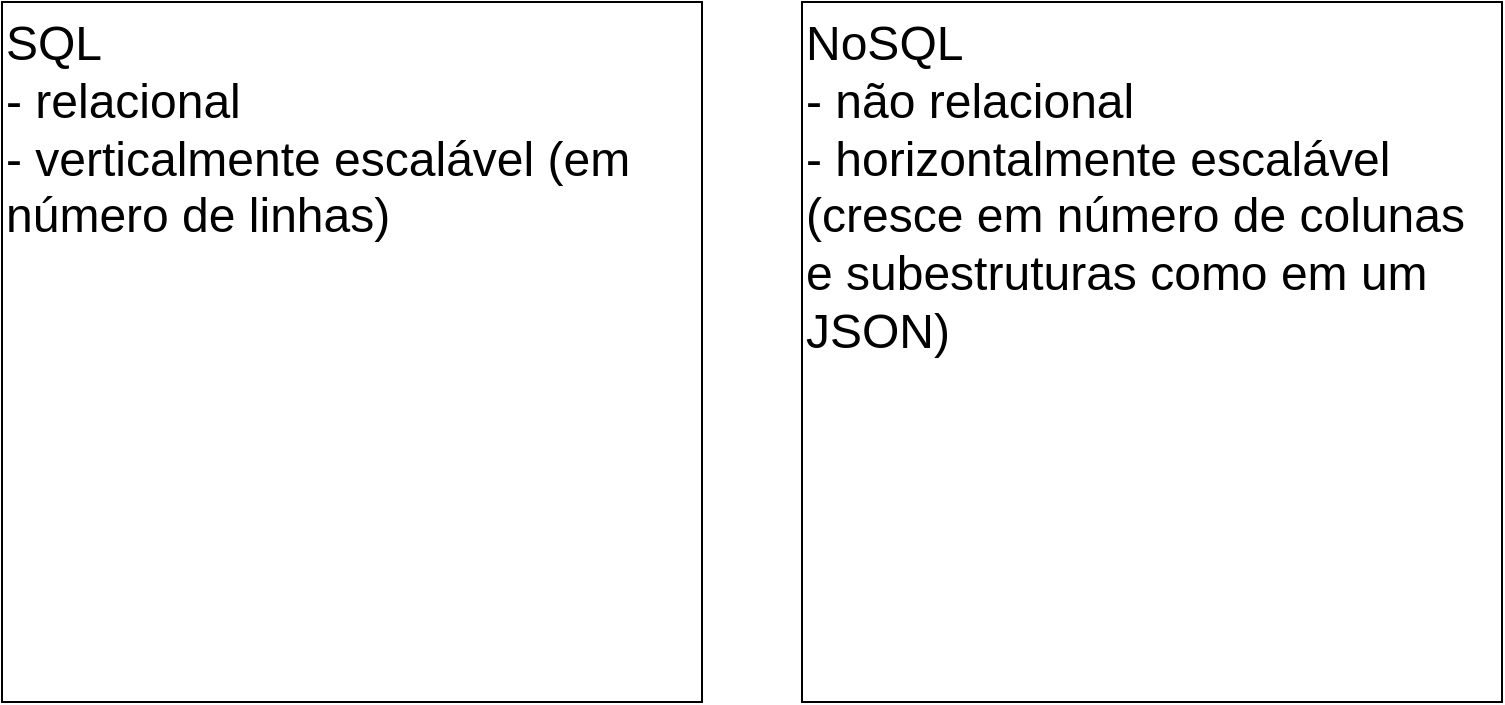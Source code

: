 <mxfile version="20.3.0" type="github">
  <diagram id="F9H25lEwjcICliMyL7Br" name="Page-1">
    <mxGraphModel dx="1038" dy="571" grid="1" gridSize="10" guides="1" tooltips="1" connect="1" arrows="1" fold="1" page="1" pageScale="1" pageWidth="850" pageHeight="1100" math="0" shadow="0">
      <root>
        <mxCell id="0" />
        <mxCell id="1" parent="0" />
        <mxCell id="dt9qGgU_YoWkmSZqFeFS-1" value="SQL&lt;br style=&quot;font-size: 24px;&quot;&gt;- relacional&lt;br style=&quot;font-size: 24px;&quot;&gt;- verticalmente escalável (em número de linhas)" style="whiteSpace=wrap;html=1;aspect=fixed;align=left;fontSize=24;verticalAlign=top;" vertex="1" parent="1">
          <mxGeometry x="10" y="10" width="350" height="350" as="geometry" />
        </mxCell>
        <mxCell id="dt9qGgU_YoWkmSZqFeFS-2" value="NoSQL&lt;br style=&quot;font-size: 24px;&quot;&gt;- não relacional&lt;br style=&quot;font-size: 24px;&quot;&gt;- horizontalmente escalável (cresce em número de colunas e subestruturas como em um JSON)" style="whiteSpace=wrap;html=1;aspect=fixed;align=left;fontSize=24;verticalAlign=top;" vertex="1" parent="1">
          <mxGeometry x="410" y="10" width="350" height="350" as="geometry" />
        </mxCell>
      </root>
    </mxGraphModel>
  </diagram>
</mxfile>
